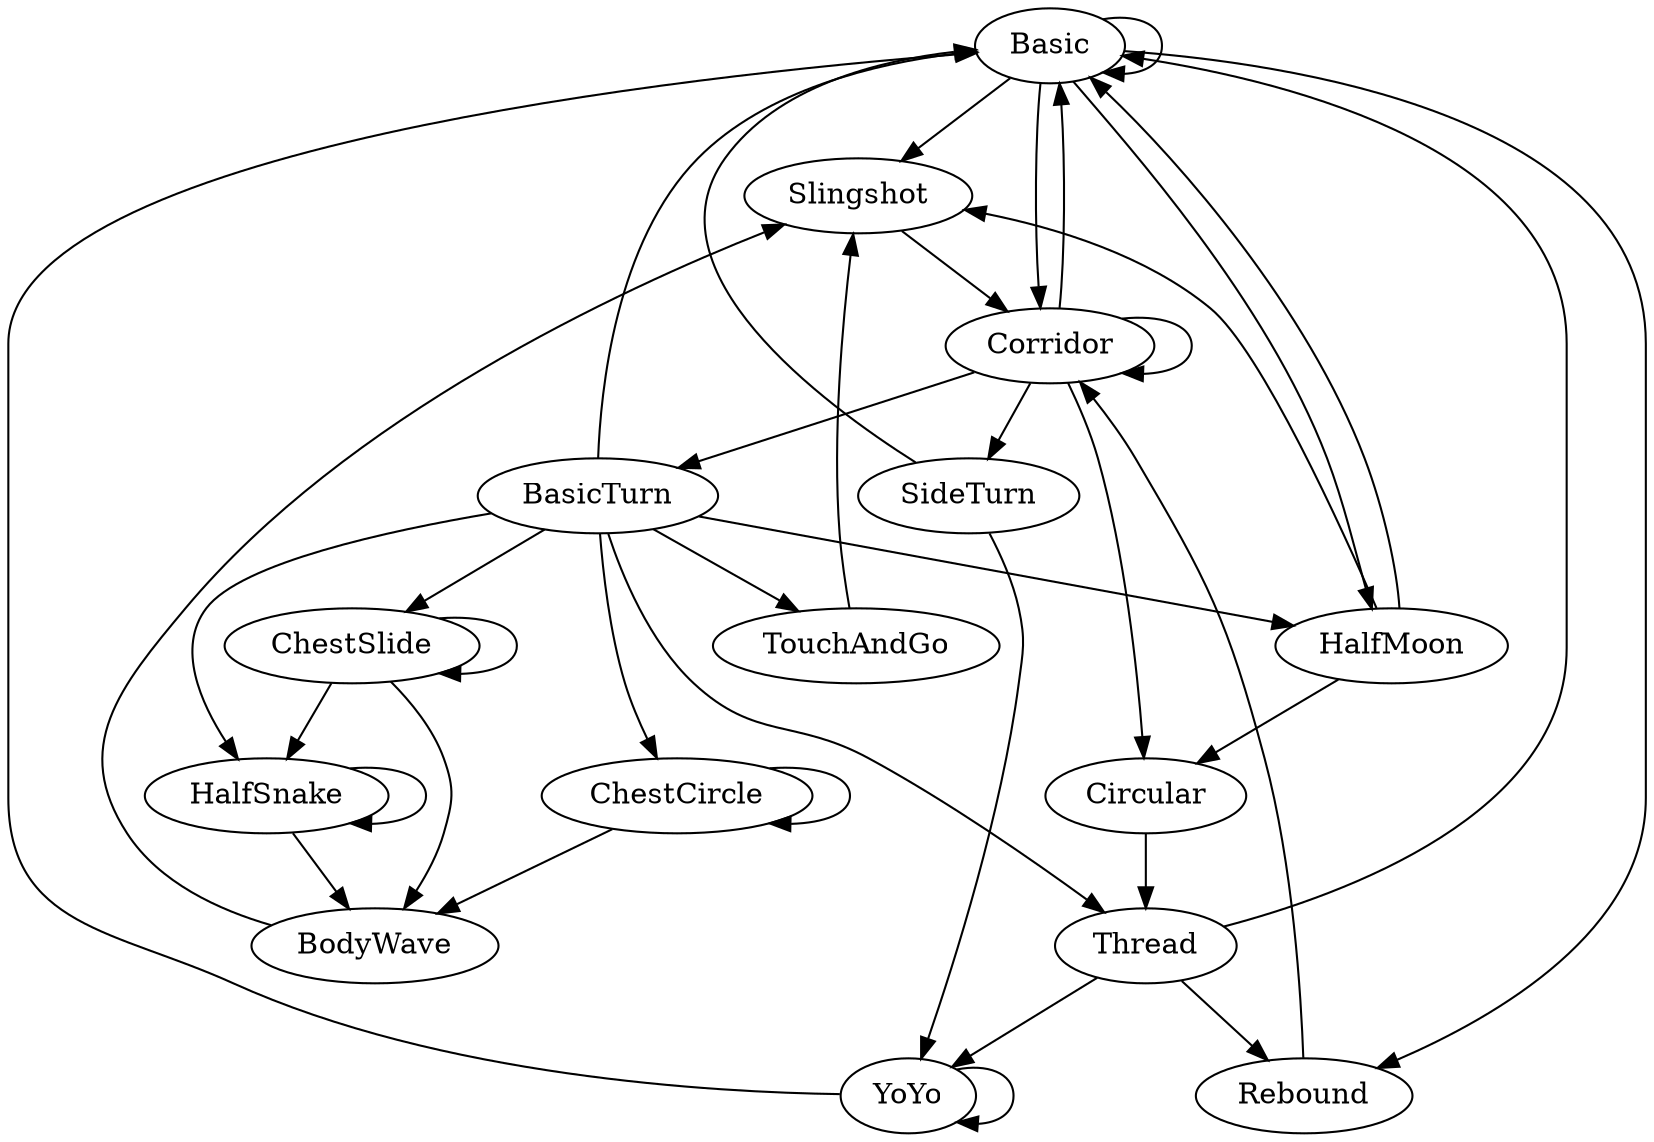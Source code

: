 digraph Moves {
	Basic -> Basic
	Basic -> Slingshot
	Basic -> Corridor
	Basic -> Rebound
	Basic -> HalfMoon
	Rebound -> Corridor
	Slingshot -> Corridor
	Corridor -> Corridor
	Corridor -> SideTurn
	Corridor -> Basic
	Corridor -> BasicTurn
	Corridor -> Circular
	Circular -> Thread
	Thread -> Basic
	BasicTurn -> Basic
	BasicTurn -> Thread
	BasicTurn -> HalfMoon
	BasicTurn -> ChestSlide
	BasicTurn -> ChestCircle
	BasicTurn -> HalfSnake
	BasicTurn -> TouchAndGo
	TouchAndGo -> Slingshot
	HalfMoon -> Basic
	HalfMoon -> Slingshot
	HalfMoon -> Circular
	ChestSlide -> ChestSlide
	ChestSlide -> HalfSnake
	ChestCircle -> ChestCircle
	ChestSlide -> BodyWave
	ChestCircle -> BodyWave
	HalfSnake -> HalfSnake
	HalfSnake -> BodyWave
	BodyWave -> Slingshot
	SideTurn -> YoYo
	SideTurn -> Basic
	Thread -> Rebound
	Thread -> YoYo
	YoYo -> YoYo
	YoYo -> Basic
}